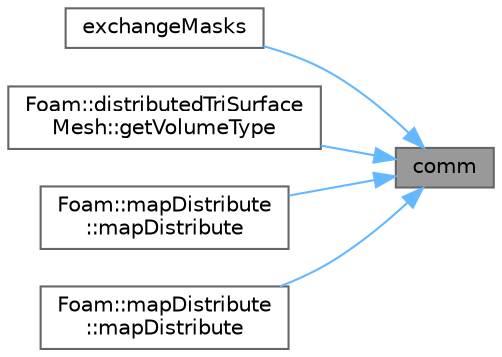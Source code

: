 digraph "comm"
{
 // LATEX_PDF_SIZE
  bgcolor="transparent";
  edge [fontname=Helvetica,fontsize=10,labelfontname=Helvetica,labelfontsize=10];
  node [fontname=Helvetica,fontsize=10,shape=box,height=0.2,width=0.4];
  rankdir="RL";
  Node1 [id="Node000001",label="comm",height=0.2,width=0.4,color="gray40", fillcolor="grey60", style="filled", fontcolor="black",tooltip=" "];
  Node1 -> Node2 [id="edge1_Node000001_Node000002",dir="back",color="steelblue1",style="solid",tooltip=" "];
  Node2 [id="Node000002",label="exchangeMasks",height=0.2,width=0.4,color="grey40", fillcolor="white", style="filled",URL="$classFoam_1_1mapDistributeBase.html#ac6e864389776bcc69e30a75f0655ad1d",tooltip=" "];
  Node1 -> Node3 [id="edge2_Node000001_Node000003",dir="back",color="steelblue1",style="solid",tooltip=" "];
  Node3 [id="Node000003",label="Foam::distributedTriSurface\lMesh::getVolumeType",height=0.2,width=0.4,color="grey40", fillcolor="white", style="filled",URL="$classFoam_1_1distributedTriSurfaceMesh.html#a1d3ba31549036f01425643d189858d2a",tooltip=" "];
  Node1 -> Node4 [id="edge3_Node000001_Node000004",dir="back",color="steelblue1",style="solid",tooltip=" "];
  Node4 [id="Node000004",label="Foam::mapDistribute\l::mapDistribute",height=0.2,width=0.4,color="grey40", fillcolor="white", style="filled",URL="$classFoam_1_1mapDistribute.html#a2a9d3c82eefba107f1d8addff7528fe5",tooltip=" "];
  Node1 -> Node5 [id="edge4_Node000001_Node000005",dir="back",color="steelblue1",style="solid",tooltip=" "];
  Node5 [id="Node000005",label="Foam::mapDistribute\l::mapDistribute",height=0.2,width=0.4,color="grey40", fillcolor="white", style="filled",URL="$classFoam_1_1mapDistribute.html#a0a684d0d9f15da54cdf33c942b5ff66c",tooltip=" "];
}
